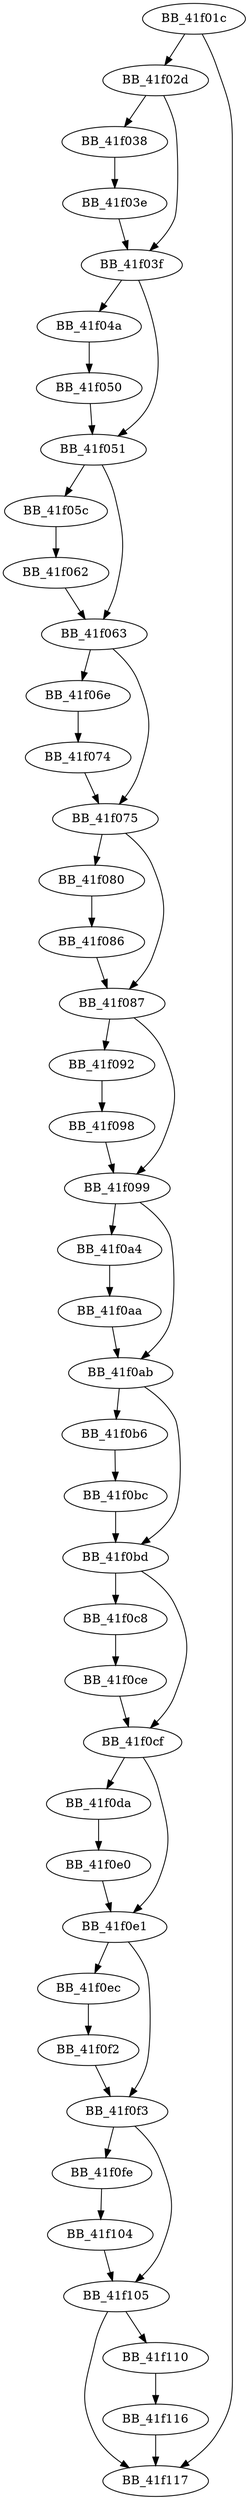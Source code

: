 DiGraph ___free_lconv_mon{
BB_41f01c->BB_41f02d
BB_41f01c->BB_41f117
BB_41f02d->BB_41f038
BB_41f02d->BB_41f03f
BB_41f038->BB_41f03e
BB_41f03e->BB_41f03f
BB_41f03f->BB_41f04a
BB_41f03f->BB_41f051
BB_41f04a->BB_41f050
BB_41f050->BB_41f051
BB_41f051->BB_41f05c
BB_41f051->BB_41f063
BB_41f05c->BB_41f062
BB_41f062->BB_41f063
BB_41f063->BB_41f06e
BB_41f063->BB_41f075
BB_41f06e->BB_41f074
BB_41f074->BB_41f075
BB_41f075->BB_41f080
BB_41f075->BB_41f087
BB_41f080->BB_41f086
BB_41f086->BB_41f087
BB_41f087->BB_41f092
BB_41f087->BB_41f099
BB_41f092->BB_41f098
BB_41f098->BB_41f099
BB_41f099->BB_41f0a4
BB_41f099->BB_41f0ab
BB_41f0a4->BB_41f0aa
BB_41f0aa->BB_41f0ab
BB_41f0ab->BB_41f0b6
BB_41f0ab->BB_41f0bd
BB_41f0b6->BB_41f0bc
BB_41f0bc->BB_41f0bd
BB_41f0bd->BB_41f0c8
BB_41f0bd->BB_41f0cf
BB_41f0c8->BB_41f0ce
BB_41f0ce->BB_41f0cf
BB_41f0cf->BB_41f0da
BB_41f0cf->BB_41f0e1
BB_41f0da->BB_41f0e0
BB_41f0e0->BB_41f0e1
BB_41f0e1->BB_41f0ec
BB_41f0e1->BB_41f0f3
BB_41f0ec->BB_41f0f2
BB_41f0f2->BB_41f0f3
BB_41f0f3->BB_41f0fe
BB_41f0f3->BB_41f105
BB_41f0fe->BB_41f104
BB_41f104->BB_41f105
BB_41f105->BB_41f110
BB_41f105->BB_41f117
BB_41f110->BB_41f116
BB_41f116->BB_41f117
}
